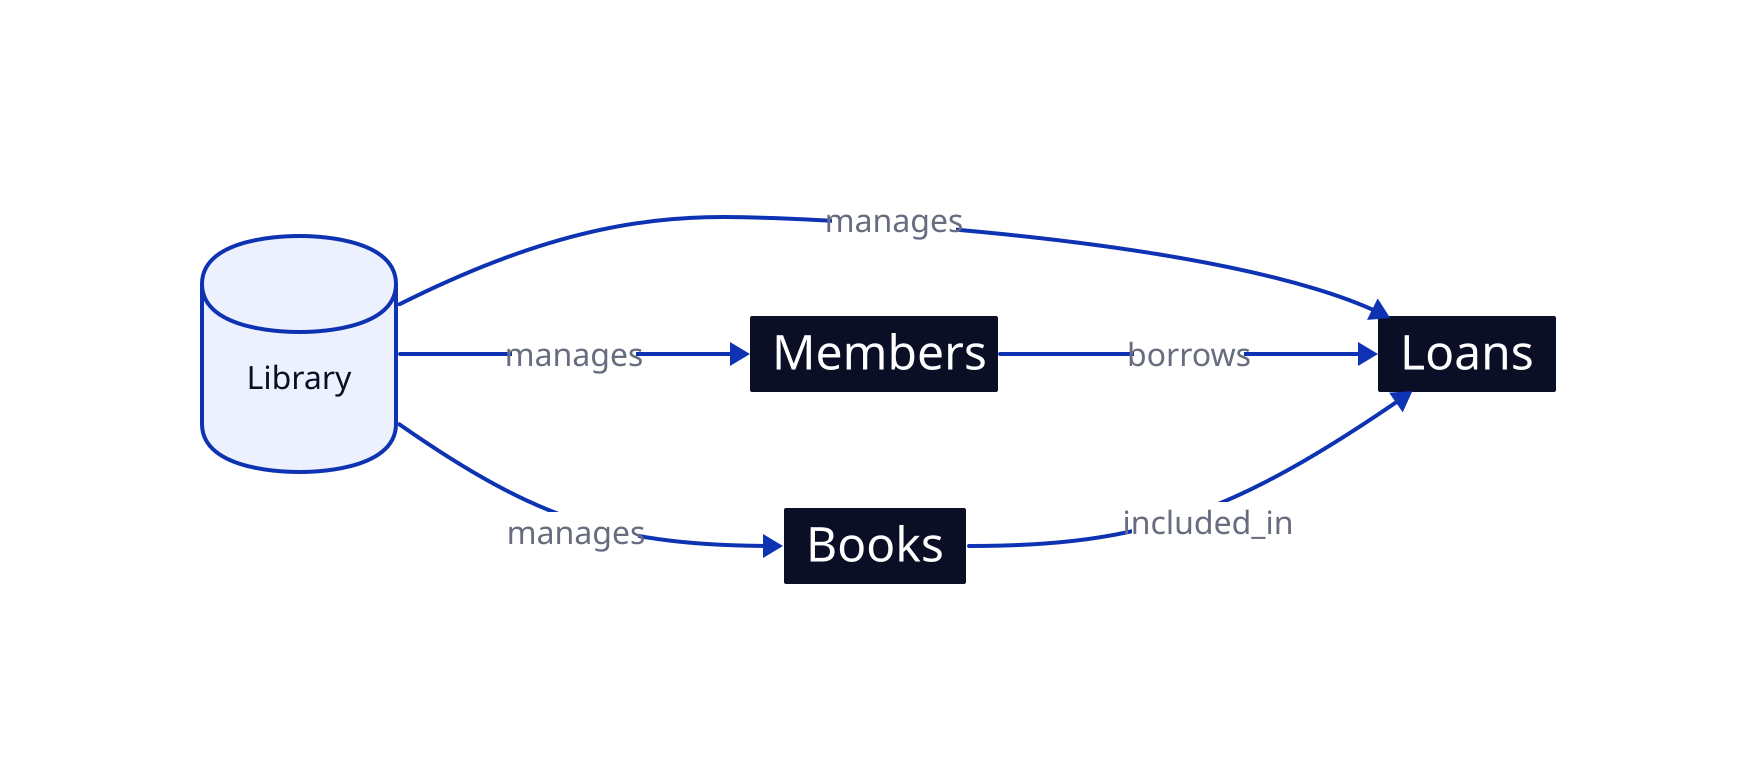 direction: right
Library: {shape: cylinder}
Members: {shape: sql_table}
Books: {shape: sql_table}
Loans: {shape: sql_table}

Library -> Members: manages
Library -> Books: manages
Library -> Loans: manages

Members -> Loans: borrows
Books -> Loans: included_in